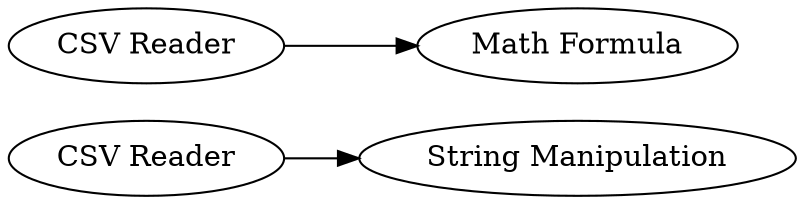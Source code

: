 digraph {
	1 -> 2
	4 -> 5
	1 [label="CSV Reader"]
	4 [label="CSV Reader"]
	5 [label="Math Formula"]
	2 [label="String Manipulation"]
	rankdir=LR
}

